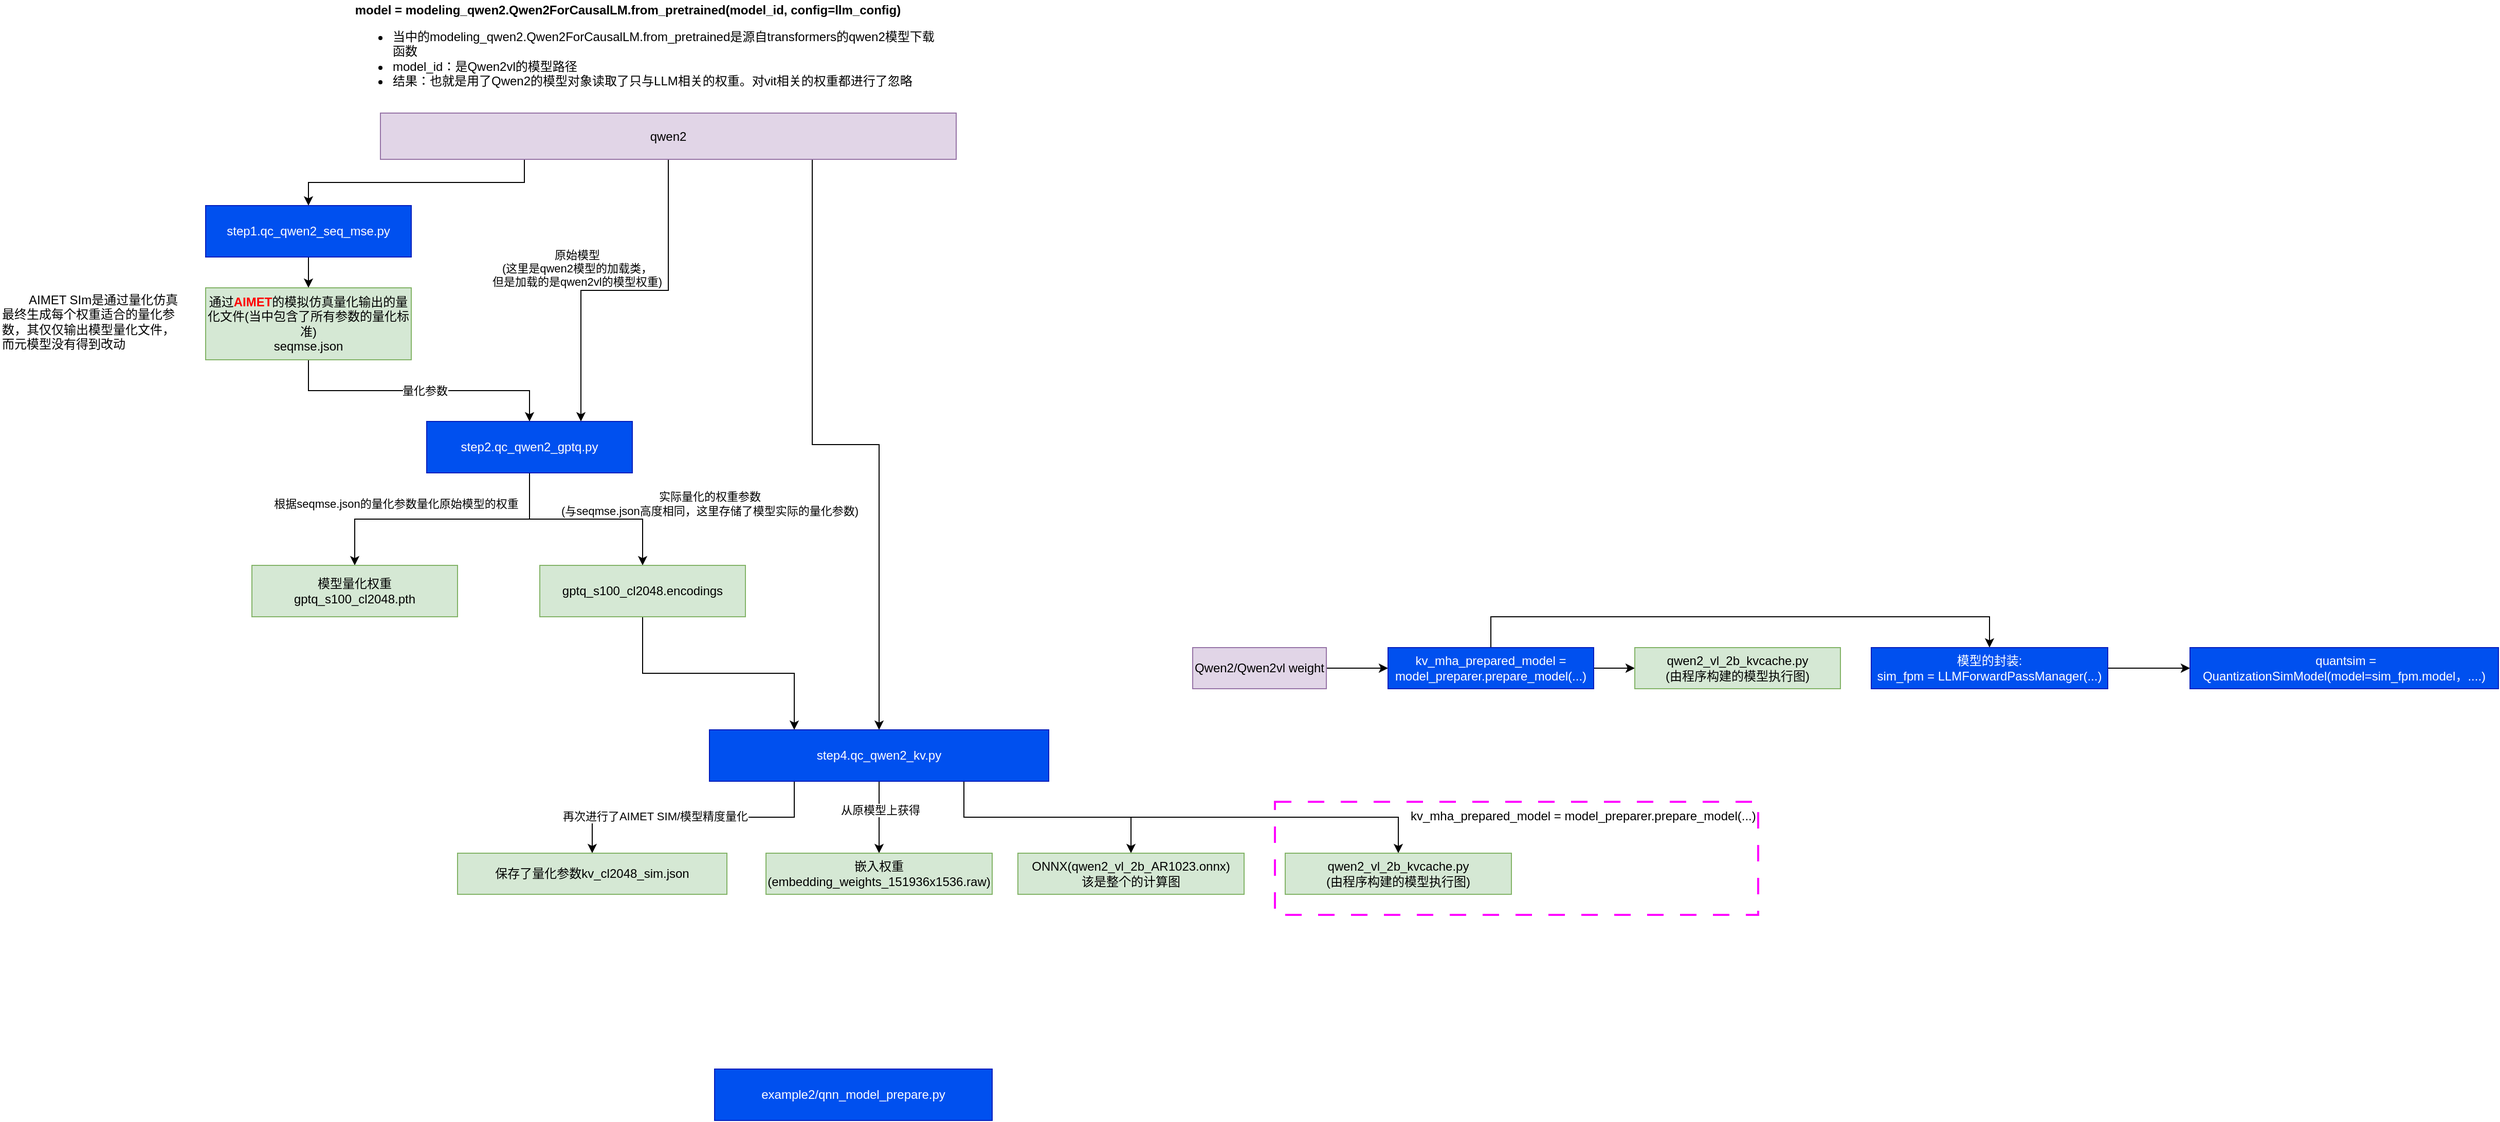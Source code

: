 <mxfile version="27.1.6">
  <diagram name="第 1 页" id="1yGRy3Rp8gqS7cy7YKH3">
    <mxGraphModel dx="1883" dy="567" grid="1" gridSize="10" guides="1" tooltips="1" connect="1" arrows="1" fold="1" page="1" pageScale="1" pageWidth="827" pageHeight="1169" math="0" shadow="0">
      <root>
        <mxCell id="0" />
        <mxCell id="1" parent="0" />
        <mxCell id="v-EcrwhODqZBku7ry2aD-37" value="" style="rounded=0;whiteSpace=wrap;html=1;dashed=1;dashPattern=8 8;strokeColor=#FF00FF;strokeWidth=2;" vertex="1" parent="1">
          <mxGeometry x="1200" y="840" width="470" height="110" as="geometry" />
        </mxCell>
        <mxCell id="v-EcrwhODqZBku7ry2aD-3" value="" style="edgeStyle=orthogonalEdgeStyle;rounded=0;orthogonalLoop=1;jettySize=auto;html=1;" edge="1" parent="1" source="v-EcrwhODqZBku7ry2aD-1" target="v-EcrwhODqZBku7ry2aD-2">
          <mxGeometry relative="1" as="geometry" />
        </mxCell>
        <mxCell id="v-EcrwhODqZBku7ry2aD-1" value="step1.qc_qwen2_seq_mse.py" style="rounded=0;whiteSpace=wrap;html=1;fillColor=#0050ef;fontColor=#ffffff;strokeColor=#001DBC;" vertex="1" parent="1">
          <mxGeometry x="160" y="260" width="200" height="50" as="geometry" />
        </mxCell>
        <mxCell id="v-EcrwhODqZBku7ry2aD-7" style="edgeStyle=orthogonalEdgeStyle;rounded=0;orthogonalLoop=1;jettySize=auto;html=1;exitX=0.5;exitY=1;exitDx=0;exitDy=0;entryX=0.5;entryY=0;entryDx=0;entryDy=0;" edge="1" parent="1" source="v-EcrwhODqZBku7ry2aD-2" target="v-EcrwhODqZBku7ry2aD-6">
          <mxGeometry relative="1" as="geometry" />
        </mxCell>
        <mxCell id="v-EcrwhODqZBku7ry2aD-9" value="量化参数" style="edgeLabel;html=1;align=center;verticalAlign=middle;resizable=0;points=[];" vertex="1" connectable="0" parent="v-EcrwhODqZBku7ry2aD-7">
          <mxGeometry x="0.035" relative="1" as="geometry">
            <mxPoint as="offset" />
          </mxGeometry>
        </mxCell>
        <mxCell id="v-EcrwhODqZBku7ry2aD-2" value="通过&lt;b&gt;&lt;font style=&quot;color: rgb(255, 0, 0);&quot;&gt;AIMET&lt;/font&gt;&lt;/b&gt;的模拟仿真量化输出的量化文件(当中包含了所有参数的量化标准)&lt;br&gt;seqmse.json" style="rounded=0;whiteSpace=wrap;html=1;fillColor=#d5e8d4;strokeColor=#82b366;" vertex="1" parent="1">
          <mxGeometry x="160" y="340" width="200" height="70" as="geometry" />
        </mxCell>
        <mxCell id="v-EcrwhODqZBku7ry2aD-5" style="edgeStyle=orthogonalEdgeStyle;rounded=0;orthogonalLoop=1;jettySize=auto;html=1;exitX=0.25;exitY=1;exitDx=0;exitDy=0;entryX=0.5;entryY=0;entryDx=0;entryDy=0;" edge="1" parent="1" source="v-EcrwhODqZBku7ry2aD-4" target="v-EcrwhODqZBku7ry2aD-1">
          <mxGeometry relative="1" as="geometry" />
        </mxCell>
        <mxCell id="v-EcrwhODqZBku7ry2aD-8" style="edgeStyle=orthogonalEdgeStyle;rounded=0;orthogonalLoop=1;jettySize=auto;html=1;exitX=0.5;exitY=1;exitDx=0;exitDy=0;entryX=0.75;entryY=0;entryDx=0;entryDy=0;" edge="1" parent="1" source="v-EcrwhODqZBku7ry2aD-4" target="v-EcrwhODqZBku7ry2aD-6">
          <mxGeometry relative="1" as="geometry" />
        </mxCell>
        <mxCell id="v-EcrwhODqZBku7ry2aD-10" value="原始模型&lt;div&gt;(这里是qwen2模型的加载类，&lt;/div&gt;&lt;div&gt;但是加载的是qwen2vl的模型权重)&lt;/div&gt;" style="edgeLabel;html=1;align=center;verticalAlign=middle;resizable=0;points=[];" vertex="1" connectable="0" parent="v-EcrwhODqZBku7ry2aD-8">
          <mxGeometry x="-0.024" y="-2" relative="1" as="geometry">
            <mxPoint x="-51" y="-20" as="offset" />
          </mxGeometry>
        </mxCell>
        <mxCell id="v-EcrwhODqZBku7ry2aD-22" style="edgeStyle=orthogonalEdgeStyle;rounded=0;orthogonalLoop=1;jettySize=auto;html=1;exitX=0.75;exitY=1;exitDx=0;exitDy=0;" edge="1" parent="1" source="v-EcrwhODqZBku7ry2aD-4" target="v-EcrwhODqZBku7ry2aD-20">
          <mxGeometry relative="1" as="geometry" />
        </mxCell>
        <mxCell id="v-EcrwhODqZBku7ry2aD-4" value="qwen2" style="rounded=0;whiteSpace=wrap;html=1;fillColor=#e1d5e7;strokeColor=#9673a6;" vertex="1" parent="1">
          <mxGeometry x="330" y="170" width="560" height="45" as="geometry" />
        </mxCell>
        <mxCell id="v-EcrwhODqZBku7ry2aD-12" value="" style="edgeStyle=orthogonalEdgeStyle;rounded=0;orthogonalLoop=1;jettySize=auto;html=1;" edge="1" parent="1" source="v-EcrwhODqZBku7ry2aD-6" target="v-EcrwhODqZBku7ry2aD-11">
          <mxGeometry relative="1" as="geometry" />
        </mxCell>
        <mxCell id="v-EcrwhODqZBku7ry2aD-14" value="根据seqmse.json的量化参数量化原始模型的权重" style="edgeLabel;html=1;align=center;verticalAlign=middle;resizable=0;points=[];" vertex="1" connectable="0" parent="v-EcrwhODqZBku7ry2aD-12">
          <mxGeometry x="-0.278" relative="1" as="geometry">
            <mxPoint x="-81" y="-15" as="offset" />
          </mxGeometry>
        </mxCell>
        <mxCell id="v-EcrwhODqZBku7ry2aD-18" style="edgeStyle=orthogonalEdgeStyle;rounded=0;orthogonalLoop=1;jettySize=auto;html=1;exitX=0.5;exitY=1;exitDx=0;exitDy=0;" edge="1" parent="1" source="v-EcrwhODqZBku7ry2aD-6" target="v-EcrwhODqZBku7ry2aD-17">
          <mxGeometry relative="1" as="geometry" />
        </mxCell>
        <mxCell id="v-EcrwhODqZBku7ry2aD-6" value="step2.qc_qwen2_gptq.py" style="rounded=0;whiteSpace=wrap;html=1;fillColor=#0050ef;fontColor=#ffffff;strokeColor=#001DBC;" vertex="1" parent="1">
          <mxGeometry x="375" y="470" width="200" height="50" as="geometry" />
        </mxCell>
        <mxCell id="v-EcrwhODqZBku7ry2aD-11" value="模型量化权重&lt;br&gt;gptq_s100_cl2048.pth" style="rounded=0;whiteSpace=wrap;html=1;fillColor=#d5e8d4;strokeColor=#82b366;" vertex="1" parent="1">
          <mxGeometry x="205" y="610" width="200" height="50" as="geometry" />
        </mxCell>
        <mxCell id="v-EcrwhODqZBku7ry2aD-13" value="&amp;nbsp; &amp;nbsp; &amp;nbsp; &amp;nbsp; AIMET SIm是通过量化仿真最终生成每个权重适合的量化参数，其仅仅输出模型量化文件，而元模型没有得到改动" style="text;strokeColor=none;align=left;fillColor=none;html=1;verticalAlign=middle;whiteSpace=wrap;rounded=0;" vertex="1" parent="1">
          <mxGeometry x="-40" y="340" width="180" height="65" as="geometry" />
        </mxCell>
        <mxCell id="v-EcrwhODqZBku7ry2aD-15" value="&lt;b&gt;&amp;nbsp;model = modeling_qwen2.Qwen2ForCausalLM.from_pretrained(model_id, config=llm_config)&lt;/b&gt;&lt;br&gt;&lt;ul&gt;&lt;li&gt;当中的modeling_qwen2.Qwen2ForCausalLM.from_pretrained是源自transformers的qwen2模型下载函数&lt;/li&gt;&lt;li&gt;model_id：是Qwen2vl的模型路径&lt;/li&gt;&lt;li&gt;结果：也就是用了Qwen2的模型对象读取了只与LLM相关的权重。对vit相关的权重都进行了忽略&lt;/li&gt;&lt;/ul&gt;" style="text;strokeColor=none;align=left;fillColor=none;html=1;verticalAlign=middle;whiteSpace=wrap;rounded=0;" vertex="1" parent="1">
          <mxGeometry x="300" y="60" width="570" height="100" as="geometry" />
        </mxCell>
        <mxCell id="v-EcrwhODqZBku7ry2aD-25" style="edgeStyle=orthogonalEdgeStyle;rounded=0;orthogonalLoop=1;jettySize=auto;html=1;exitX=0.5;exitY=1;exitDx=0;exitDy=0;entryX=0.25;entryY=0;entryDx=0;entryDy=0;" edge="1" parent="1" source="v-EcrwhODqZBku7ry2aD-17" target="v-EcrwhODqZBku7ry2aD-20">
          <mxGeometry relative="1" as="geometry" />
        </mxCell>
        <mxCell id="v-EcrwhODqZBku7ry2aD-17" value="gptq_s100_cl2048.encodings" style="rounded=0;whiteSpace=wrap;html=1;fillColor=#d5e8d4;strokeColor=#82b366;" vertex="1" parent="1">
          <mxGeometry x="485" y="610" width="200" height="50" as="geometry" />
        </mxCell>
        <mxCell id="v-EcrwhODqZBku7ry2aD-19" value="实际量化的权重参数&lt;div&gt;(与seqmse.json高度相同，这里存储了模型实际的量化参数)&lt;/div&gt;" style="edgeLabel;html=1;align=center;verticalAlign=middle;resizable=0;points=[];" vertex="1" connectable="0" parent="1">
          <mxGeometry x="650" y="550" as="geometry" />
        </mxCell>
        <mxCell id="v-EcrwhODqZBku7ry2aD-24" style="edgeStyle=orthogonalEdgeStyle;rounded=0;orthogonalLoop=1;jettySize=auto;html=1;exitX=0.25;exitY=1;exitDx=0;exitDy=0;" edge="1" parent="1" source="v-EcrwhODqZBku7ry2aD-20" target="v-EcrwhODqZBku7ry2aD-23">
          <mxGeometry relative="1" as="geometry" />
        </mxCell>
        <mxCell id="v-EcrwhODqZBku7ry2aD-28" value="再次进行了AIMET SIM/模型精度量化" style="edgeLabel;html=1;align=center;verticalAlign=middle;resizable=0;points=[];" vertex="1" connectable="0" parent="v-EcrwhODqZBku7ry2aD-24">
          <mxGeometry x="0.284" y="-1" relative="1" as="geometry">
            <mxPoint as="offset" />
          </mxGeometry>
        </mxCell>
        <mxCell id="v-EcrwhODqZBku7ry2aD-27" style="edgeStyle=orthogonalEdgeStyle;rounded=0;orthogonalLoop=1;jettySize=auto;html=1;exitX=0.5;exitY=1;exitDx=0;exitDy=0;entryX=0.5;entryY=0;entryDx=0;entryDy=0;" edge="1" parent="1" source="v-EcrwhODqZBku7ry2aD-20" target="v-EcrwhODqZBku7ry2aD-26">
          <mxGeometry relative="1" as="geometry" />
        </mxCell>
        <mxCell id="v-EcrwhODqZBku7ry2aD-29" value="从原模型上获得" style="edgeLabel;html=1;align=center;verticalAlign=middle;resizable=0;points=[];" vertex="1" connectable="0" parent="v-EcrwhODqZBku7ry2aD-27">
          <mxGeometry x="-0.193" y="1" relative="1" as="geometry">
            <mxPoint as="offset" />
          </mxGeometry>
        </mxCell>
        <mxCell id="v-EcrwhODqZBku7ry2aD-31" style="edgeStyle=orthogonalEdgeStyle;rounded=0;orthogonalLoop=1;jettySize=auto;html=1;exitX=0.75;exitY=1;exitDx=0;exitDy=0;entryX=0.5;entryY=0;entryDx=0;entryDy=0;" edge="1" parent="1" source="v-EcrwhODqZBku7ry2aD-20" target="v-EcrwhODqZBku7ry2aD-30">
          <mxGeometry relative="1" as="geometry" />
        </mxCell>
        <mxCell id="v-EcrwhODqZBku7ry2aD-36" style="edgeStyle=orthogonalEdgeStyle;rounded=0;orthogonalLoop=1;jettySize=auto;html=1;exitX=0.75;exitY=1;exitDx=0;exitDy=0;" edge="1" parent="1" source="v-EcrwhODqZBku7ry2aD-20" target="v-EcrwhODqZBku7ry2aD-35">
          <mxGeometry relative="1" as="geometry" />
        </mxCell>
        <mxCell id="v-EcrwhODqZBku7ry2aD-20" value="step4.qc_qwen2_kv.py" style="rounded=0;whiteSpace=wrap;html=1;fillColor=#0050ef;fontColor=#ffffff;strokeColor=#001DBC;" vertex="1" parent="1">
          <mxGeometry x="650" y="770" width="330" height="50" as="geometry" />
        </mxCell>
        <mxCell id="v-EcrwhODqZBku7ry2aD-23" value="保存了量化参数kv_cl2048_sim.json" style="rounded=0;whiteSpace=wrap;html=1;fillColor=#d5e8d4;strokeColor=#82b366;" vertex="1" parent="1">
          <mxGeometry x="405" y="890" width="262" height="40" as="geometry" />
        </mxCell>
        <mxCell id="v-EcrwhODqZBku7ry2aD-26" value="嵌入权重&lt;div&gt;(embedding_weights_151936x1536.raw)&lt;/div&gt;" style="rounded=0;whiteSpace=wrap;html=1;fillColor=#d5e8d4;strokeColor=#82b366;" vertex="1" parent="1">
          <mxGeometry x="705" y="890" width="220" height="40" as="geometry" />
        </mxCell>
        <mxCell id="v-EcrwhODqZBku7ry2aD-30" value="ONNX(qwen2_vl_2b_AR1023.onnx)&lt;br&gt;该是整个的计算图" style="rounded=0;whiteSpace=wrap;html=1;fillColor=#d5e8d4;strokeColor=#82b366;" vertex="1" parent="1">
          <mxGeometry x="950" y="890" width="220" height="40" as="geometry" />
        </mxCell>
        <mxCell id="v-EcrwhODqZBku7ry2aD-32" value="example2/qnn_model_prepare.py" style="rounded=0;whiteSpace=wrap;html=1;fillColor=#0050ef;fontColor=#ffffff;strokeColor=#001DBC;" vertex="1" parent="1">
          <mxGeometry x="655" y="1100" width="270" height="50" as="geometry" />
        </mxCell>
        <mxCell id="v-EcrwhODqZBku7ry2aD-35" value="&lt;span style=&quot;text-align: left;&quot;&gt;qwen2_vl_2b_kvcache.py&lt;/span&gt;&lt;div style=&quot;text-align: left;&quot;&gt;(由程序构建的模型执行图)&lt;/div&gt;" style="rounded=0;whiteSpace=wrap;html=1;fillColor=#d5e8d4;strokeColor=#82b366;" vertex="1" parent="1">
          <mxGeometry x="1210" y="890" width="220" height="40" as="geometry" />
        </mxCell>
        <mxCell id="v-EcrwhODqZBku7ry2aD-39" value="kv_mha_prepared_model = model_preparer.prepare_model(...)" style="text;whiteSpace=wrap;" vertex="1" parent="1">
          <mxGeometry x="1330" y="840" width="350" height="40" as="geometry" />
        </mxCell>
        <mxCell id="v-EcrwhODqZBku7ry2aD-42" value="" style="edgeStyle=orthogonalEdgeStyle;rounded=0;orthogonalLoop=1;jettySize=auto;html=1;" edge="1" parent="1" source="v-EcrwhODqZBku7ry2aD-40" target="v-EcrwhODqZBku7ry2aD-41">
          <mxGeometry relative="1" as="geometry" />
        </mxCell>
        <mxCell id="v-EcrwhODqZBku7ry2aD-40" value="Qwen2/Qwen2vl weight" style="rounded=0;whiteSpace=wrap;html=1;fillColor=#e1d5e7;strokeColor=#9673a6;" vertex="1" parent="1">
          <mxGeometry x="1120" y="690" width="130" height="40" as="geometry" />
        </mxCell>
        <mxCell id="v-EcrwhODqZBku7ry2aD-45" value="" style="edgeStyle=orthogonalEdgeStyle;rounded=0;orthogonalLoop=1;jettySize=auto;html=1;" edge="1" parent="1" source="v-EcrwhODqZBku7ry2aD-41" target="v-EcrwhODqZBku7ry2aD-44">
          <mxGeometry relative="1" as="geometry" />
        </mxCell>
        <mxCell id="v-EcrwhODqZBku7ry2aD-49" style="edgeStyle=orthogonalEdgeStyle;rounded=0;orthogonalLoop=1;jettySize=auto;html=1;exitX=0.5;exitY=0;exitDx=0;exitDy=0;entryX=0.5;entryY=0;entryDx=0;entryDy=0;" edge="1" parent="1" source="v-EcrwhODqZBku7ry2aD-41" target="v-EcrwhODqZBku7ry2aD-47">
          <mxGeometry relative="1" as="geometry">
            <Array as="points">
              <mxPoint x="1410" y="660" />
              <mxPoint x="1895" y="660" />
            </Array>
          </mxGeometry>
        </mxCell>
        <mxCell id="v-EcrwhODqZBku7ry2aD-41" value="kv_mha_prepared_model = model_preparer.prepare_model(...)" style="rounded=0;whiteSpace=wrap;html=1;fillColor=#0050ef;fontColor=#ffffff;strokeColor=#001DBC;" vertex="1" parent="1">
          <mxGeometry x="1310" y="690" width="200" height="40" as="geometry" />
        </mxCell>
        <mxCell id="v-EcrwhODqZBku7ry2aD-44" value="&lt;div&gt;qwen2_vl_2b_kvcache.py&lt;/div&gt;&lt;div&gt;(由程序构建的模型执行图)&lt;/div&gt;" style="rounded=0;whiteSpace=wrap;html=1;fillColor=#d5e8d4;strokeColor=#82b366;" vertex="1" parent="1">
          <mxGeometry x="1550" y="690" width="200" height="40" as="geometry" />
        </mxCell>
        <mxCell id="v-EcrwhODqZBku7ry2aD-51" value="" style="edgeStyle=orthogonalEdgeStyle;rounded=0;orthogonalLoop=1;jettySize=auto;html=1;" edge="1" parent="1" source="v-EcrwhODqZBku7ry2aD-47" target="v-EcrwhODqZBku7ry2aD-50">
          <mxGeometry relative="1" as="geometry" />
        </mxCell>
        <mxCell id="v-EcrwhODqZBku7ry2aD-47" value="&lt;div&gt;模型的封装:&lt;/div&gt;sim_fpm = LLMForwardPassManager(...)" style="rounded=0;whiteSpace=wrap;html=1;fillColor=#0050ef;fontColor=#ffffff;strokeColor=#001DBC;" vertex="1" parent="1">
          <mxGeometry x="1780" y="690" width="230" height="40" as="geometry" />
        </mxCell>
        <mxCell id="v-EcrwhODqZBku7ry2aD-50" value="&amp;nbsp;quantsim = QuantizationSimModel(model=sim_fpm.model，....)&lt;div&gt;&lt;/div&gt;" style="rounded=0;whiteSpace=wrap;html=1;fillColor=#0050ef;fontColor=#ffffff;strokeColor=#001DBC;" vertex="1" parent="1">
          <mxGeometry x="2090" y="690" width="300" height="40" as="geometry" />
        </mxCell>
      </root>
    </mxGraphModel>
  </diagram>
</mxfile>
